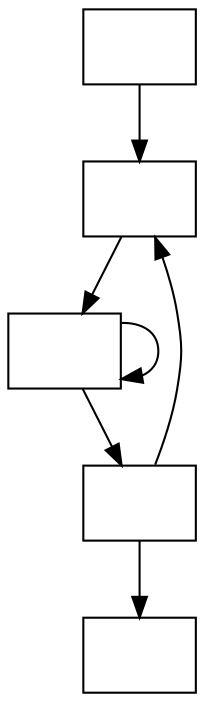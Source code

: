 digraph unnamed {

	Node0x55faeaef9160 [shape=record,label="{}"];
	Node0x55faeaef9160 -> Node0x55faeaefbe10;
	Node0x55faeaefbe10 [shape=record,label="{}"];
	Node0x55faeaefbe10 -> Node0x55faeaefc280;
	Node0x55faeaefc340 [shape=record,label="{}"];
	Node0x55faeaefbf90 [shape=record,label="{}"];
	Node0x55faeaefbf90 -> Node0x55faeaefc340;
	Node0x55faeaefbf90 -> Node0x55faeaefbe10;
	Node0x55faeaefc280 [shape=record,label="{}"];
	Node0x55faeaefc280 -> Node0x55faeaefbf90;
	Node0x55faeaefc280 -> Node0x55faeaefc280;
}
